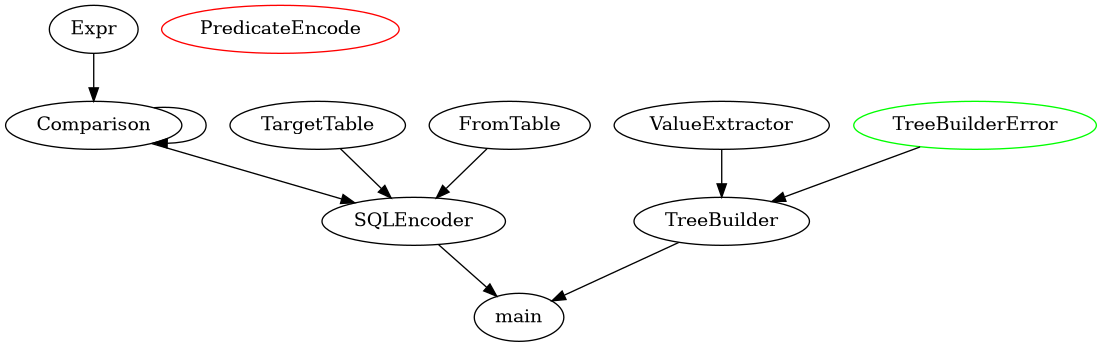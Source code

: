 @startdot
digraph G{
    Expr;
    TargetTable;
    FromTable;
    Comparison;
    SQLEncoder;
    ValueExtractor;
    TreeBuilderError[color=green];
    PredicateEncode[color=red];
    TreeBuilder;
    Expr -> Comparison;
    TargetTable->SQLEncoder;
    FromTable->SQLEncoder;
    Comparison->Comparison;
    Comparison->SQLEncoder;
    ValueExtractor->TreeBuilder;
    TreeBuilderError->TreeBuilder;
    SQLEncoder->main;
    TreeBuilder->main;
}
@enddot